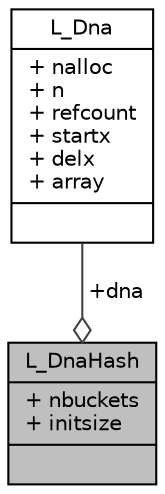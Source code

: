 digraph "L_DnaHash"
{
 // LATEX_PDF_SIZE
  edge [fontname="Helvetica",fontsize="10",labelfontname="Helvetica",labelfontsize="10"];
  node [fontname="Helvetica",fontsize="10",shape=record];
  Node1 [label="{L_DnaHash\n|+ nbuckets\l+ initsize\l|}",height=0.2,width=0.4,color="black", fillcolor="grey75", style="filled", fontcolor="black",tooltip=" "];
  Node2 -> Node1 [color="grey25",fontsize="10",style="solid",label=" +dna" ,arrowhead="odiamond",fontname="Helvetica"];
  Node2 [label="{L_Dna\n|+ nalloc\l+ n\l+ refcount\l+ startx\l+ delx\l+ array\l|}",height=0.2,width=0.4,color="black", fillcolor="white", style="filled",URL="$struct_l___dna.html",tooltip=" "];
}
